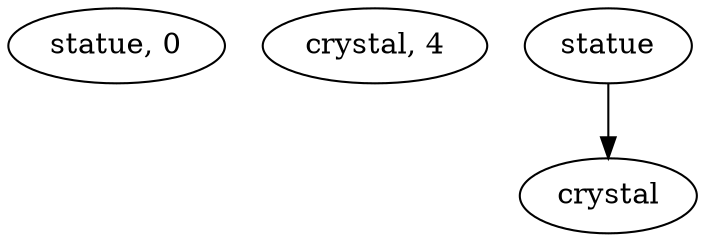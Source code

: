 // scran graph
digraph {
	fstatue [label="statue, 0"]
	fcrystal [label="crystal, 4"]
	statue -> crystal
	fcrystal [label="crystal, 4"]
}
